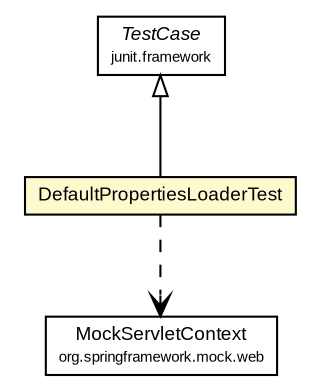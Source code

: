 #!/usr/local/bin/dot
#
# Class diagram 
# Generated by UMLGraph version R5_6 (http://www.umlgraph.org/)
#

digraph G {
	edge [fontname="arial",fontsize=10,labelfontname="arial",labelfontsize=10];
	node [fontname="arial",fontsize=10,shape=plaintext];
	nodesep=0.25;
	ranksep=0.5;
	// org.settings4j.helper.web.DefaultPropertiesLoaderTest
	c532 [label=<<table title="org.settings4j.helper.web.DefaultPropertiesLoaderTest" border="0" cellborder="1" cellspacing="0" cellpadding="2" port="p" bgcolor="lemonChiffon" href="./DefaultPropertiesLoaderTest.html">
		<tr><td><table border="0" cellspacing="0" cellpadding="1">
<tr><td align="center" balign="center"> DefaultPropertiesLoaderTest </td></tr>
		</table></td></tr>
		</table>>, URL="./DefaultPropertiesLoaderTest.html", fontname="arial", fontcolor="black", fontsize=9.0];
	//org.settings4j.helper.web.DefaultPropertiesLoaderTest extends junit.framework.TestCase
	c541:p -> c532:p [dir=back,arrowtail=empty];
	// org.settings4j.helper.web.DefaultPropertiesLoaderTest DEPEND org.springframework.mock.web.MockServletContext
	c532:p -> c551:p [taillabel="", label="", headlabel="", fontname="arial", fontcolor="black", fontsize=10.0, color="black", arrowhead=open, style=dashed];
	// junit.framework.TestCase
	c541 [label=<<table title="junit.framework.TestCase" border="0" cellborder="1" cellspacing="0" cellpadding="2" port="p" href="http://api.dpml.net/junit/3.8.1/junit/framework/TestCase.html">
		<tr><td><table border="0" cellspacing="0" cellpadding="1">
<tr><td align="center" balign="center"><font face="arial italic"> TestCase </font></td></tr>
<tr><td align="center" balign="center"><font point-size="7.0"> junit.framework </font></td></tr>
		</table></td></tr>
		</table>>, URL="http://api.dpml.net/junit/3.8.1/junit/framework/TestCase.html", fontname="arial", fontcolor="black", fontsize=9.0];
	// org.springframework.mock.web.MockServletContext
	c551 [label=<<table title="org.springframework.mock.web.MockServletContext" border="0" cellborder="1" cellspacing="0" cellpadding="2" port="p">
		<tr><td><table border="0" cellspacing="0" cellpadding="1">
<tr><td align="center" balign="center"> MockServletContext </td></tr>
<tr><td align="center" balign="center"><font point-size="7.0"> org.springframework.mock.web </font></td></tr>
		</table></td></tr>
		</table>>, URL="null", fontname="arial", fontcolor="black", fontsize=9.0];
}

